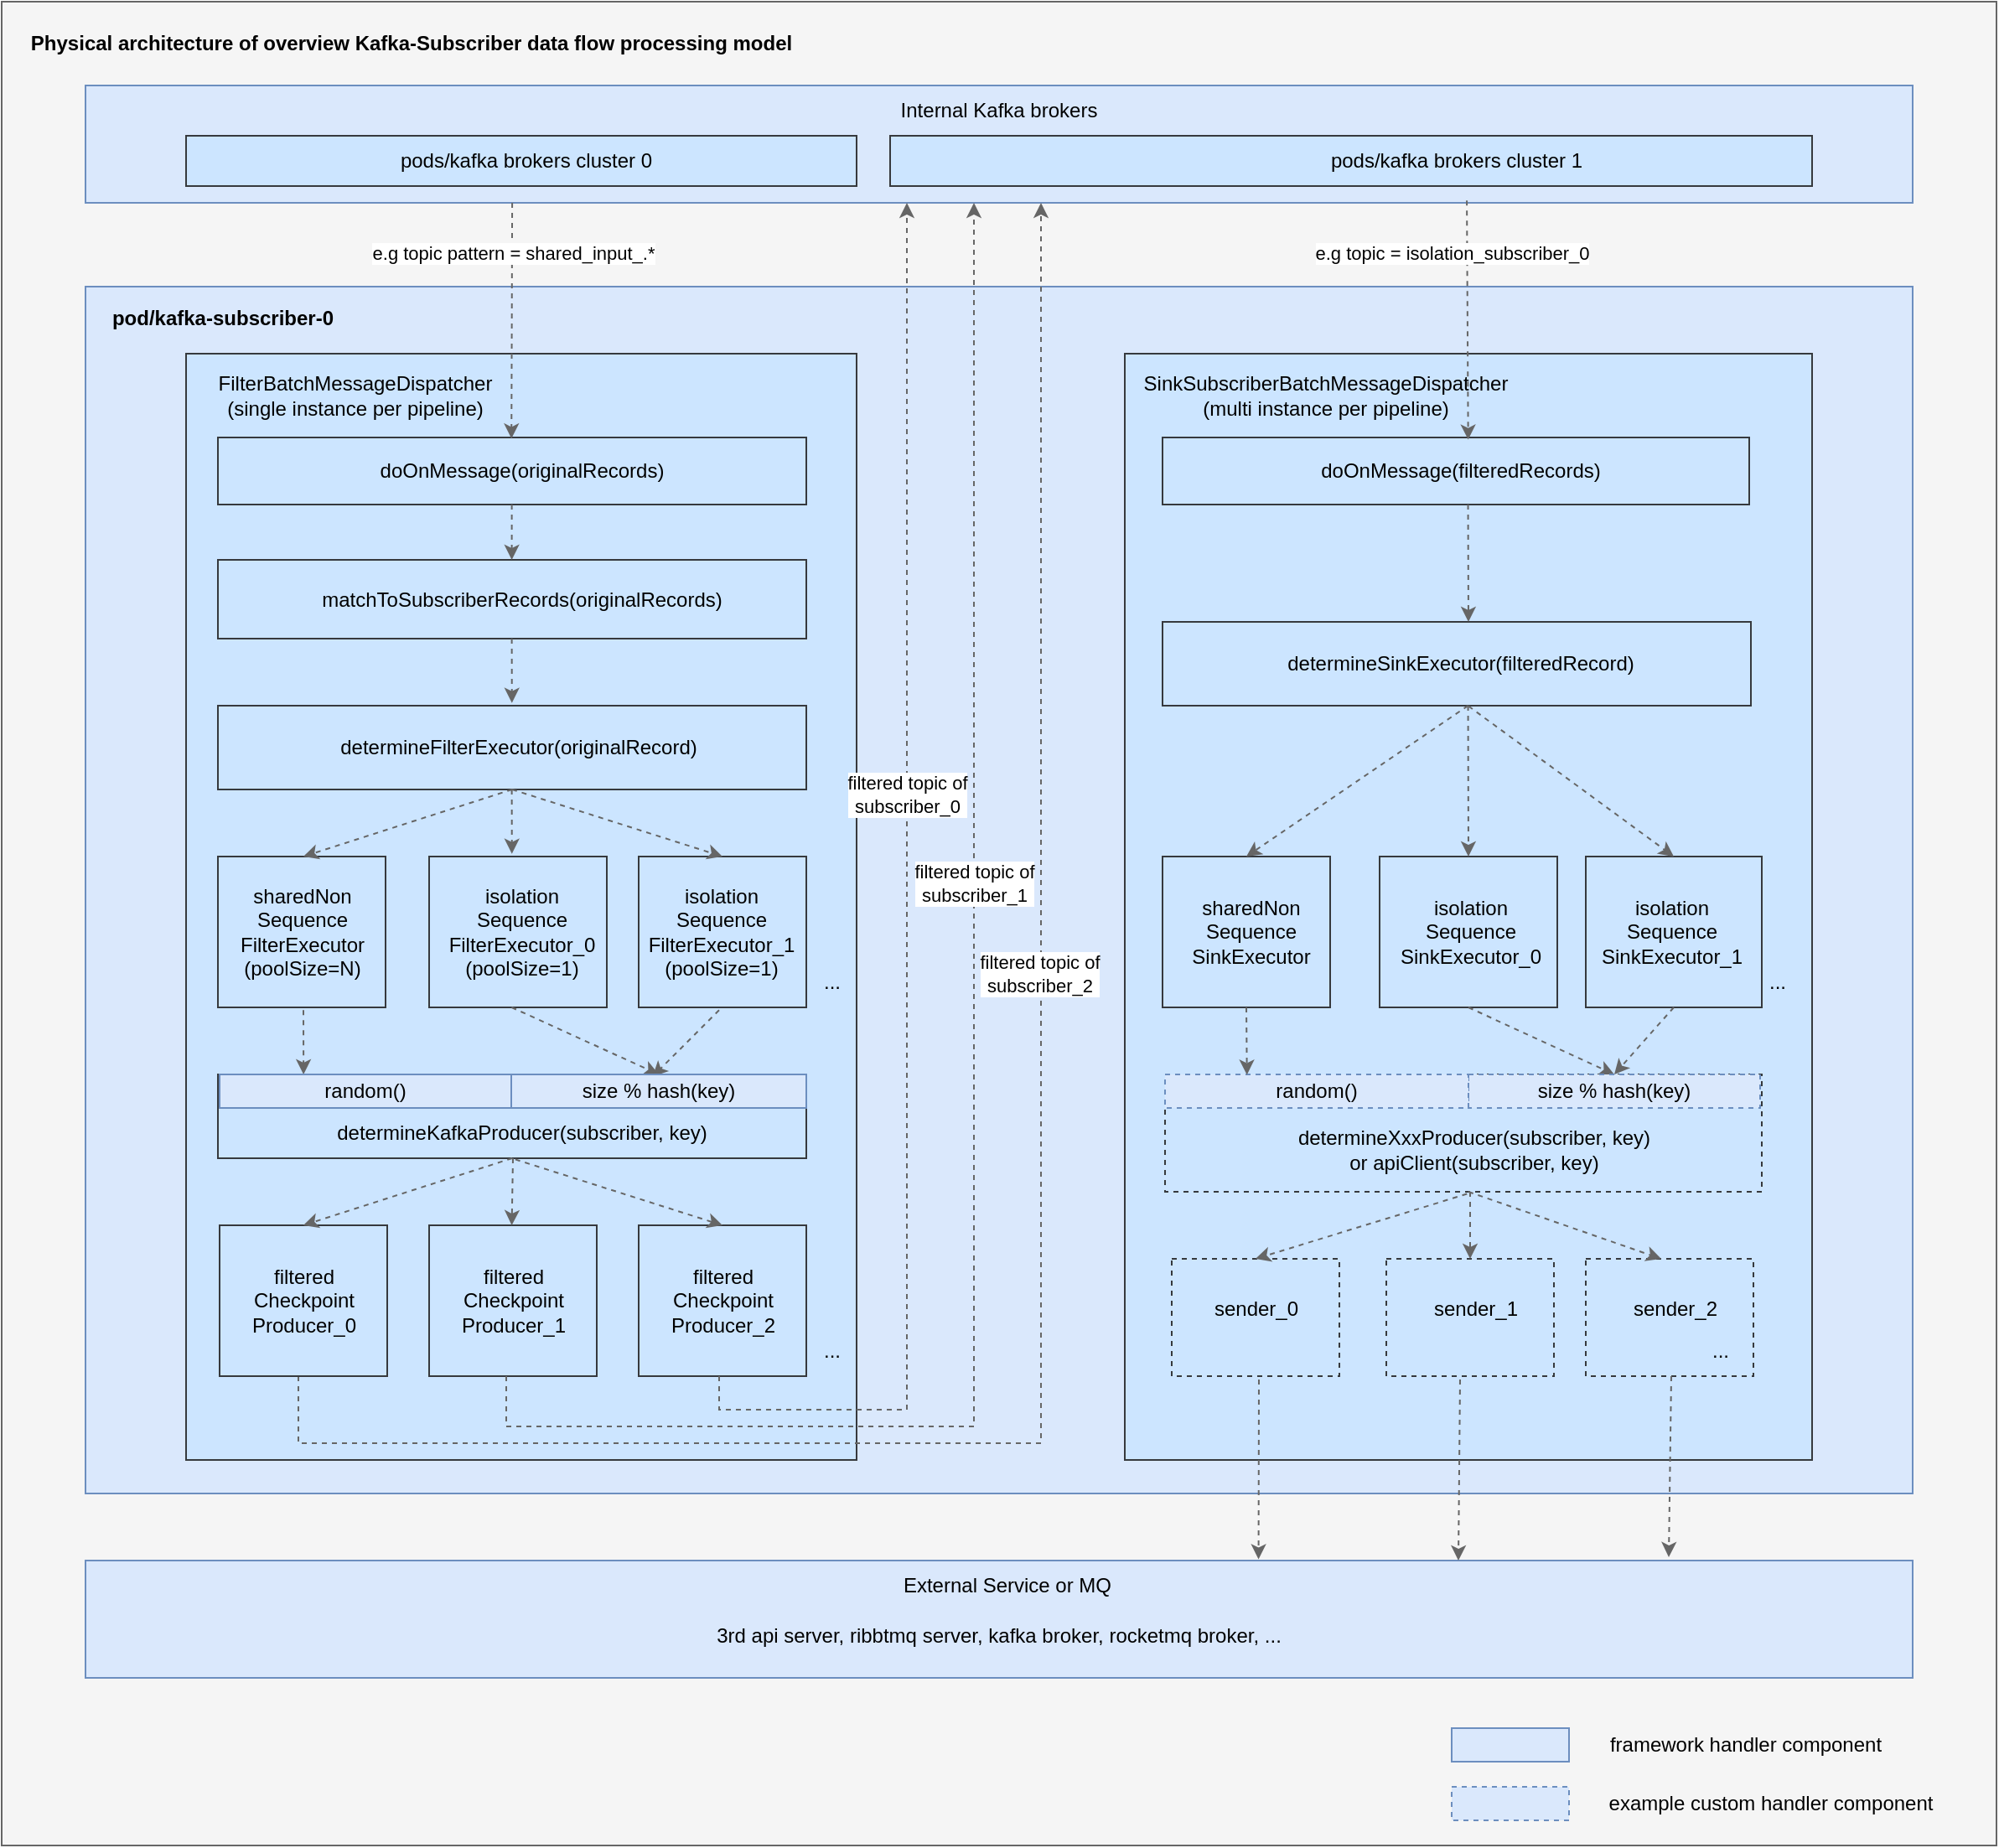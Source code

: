 <mxfile version="21.6.6" type="device">
  <diagram name="第 1 页" id="KDmnnWDfCZSjPPVvgTNR">
    <mxGraphModel dx="1259" dy="1777" grid="1" gridSize="10" guides="1" tooltips="1" connect="1" arrows="1" fold="1" page="1" pageScale="1" pageWidth="827" pageHeight="1169" math="0" shadow="0">
      <root>
        <mxCell id="0" />
        <mxCell id="1" parent="0" />
        <mxCell id="0_Hv43hvPQ8Ro73fSGsz-59" value="" style="rounded=0;whiteSpace=wrap;html=1;fillColor=#f5f5f5;strokeColor=#666666;fontColor=#333333;" parent="1" vertex="1">
          <mxGeometry x="70" y="-570" width="1190" height="1100" as="geometry" />
        </mxCell>
        <mxCell id="cZVeimrN27QPbhtuJZbX-4" value="" style="rounded=0;whiteSpace=wrap;html=1;fillColor=#dae8fc;strokeColor=#6c8ebf;" parent="1" vertex="1">
          <mxGeometry x="120" y="-400" width="1090" height="720" as="geometry" />
        </mxCell>
        <mxCell id="cZVeimrN27QPbhtuJZbX-6" value="" style="rounded=0;whiteSpace=wrap;html=1;fillColor=#dae8fc;strokeColor=#6c8ebf;" parent="1" vertex="1">
          <mxGeometry x="120" y="-520" width="1090" height="70" as="geometry" />
        </mxCell>
        <mxCell id="cZVeimrN27QPbhtuJZbX-7" value="" style="rounded=0;whiteSpace=wrap;html=1;fillColor=#dae8fc;strokeColor=#6c8ebf;" parent="1" vertex="1">
          <mxGeometry x="120" y="360" width="1090" height="70" as="geometry" />
        </mxCell>
        <mxCell id="cZVeimrN27QPbhtuJZbX-9" value="" style="rounded=0;whiteSpace=wrap;html=1;fillColor=#cce5ff;strokeColor=#36393d;" parent="1" vertex="1">
          <mxGeometry x="180" y="-360" width="400" height="660" as="geometry" />
        </mxCell>
        <mxCell id="cZVeimrN27QPbhtuJZbX-10" value="pod/kafka-subscriber-0" style="text;html=1;strokeColor=none;fillColor=none;align=center;verticalAlign=middle;whiteSpace=wrap;rounded=0;fontStyle=1" parent="1" vertex="1">
          <mxGeometry x="126" y="-396" width="152" height="30" as="geometry" />
        </mxCell>
        <mxCell id="0_Hv43hvPQ8Ro73fSGsz-1" value="FilterBatchMessageDispatcher&lt;br&gt;(single instance per pipeline)" style="text;html=1;strokeColor=none;fillColor=none;align=center;verticalAlign=middle;whiteSpace=wrap;rounded=0;" parent="1" vertex="1">
          <mxGeometry x="196" y="-350" width="170" height="30" as="geometry" />
        </mxCell>
        <mxCell id="0_Hv43hvPQ8Ro73fSGsz-2" value="" style="rounded=0;whiteSpace=wrap;html=1;fillColor=#cce5ff;strokeColor=#36393d;" parent="1" vertex="1">
          <mxGeometry x="740" y="-360" width="410" height="660" as="geometry" />
        </mxCell>
        <mxCell id="0_Hv43hvPQ8Ro73fSGsz-3" value="SinkSubscriberBatchMessageDispatcher&lt;br&gt;(multi instance per pipeline)" style="text;html=1;strokeColor=none;fillColor=none;align=center;verticalAlign=middle;whiteSpace=wrap;rounded=0;" parent="1" vertex="1">
          <mxGeometry x="750" y="-350" width="220" height="30" as="geometry" />
        </mxCell>
        <mxCell id="0_Hv43hvPQ8Ro73fSGsz-4" value="" style="rounded=0;whiteSpace=wrap;html=1;fillColor=#cce5ff;strokeColor=#36393d;" parent="1" vertex="1">
          <mxGeometry x="199" y="-60" width="100" height="90" as="geometry" />
        </mxCell>
        <mxCell id="0_Hv43hvPQ8Ro73fSGsz-5" value="" style="rounded=0;whiteSpace=wrap;html=1;fillColor=#cce5ff;strokeColor=#36393d;" parent="1" vertex="1">
          <mxGeometry x="325" y="-60" width="106" height="90" as="geometry" />
        </mxCell>
        <mxCell id="0_Hv43hvPQ8Ro73fSGsz-6" value="" style="rounded=0;whiteSpace=wrap;html=1;fillColor=#cce5ff;strokeColor=#36393d;" parent="1" vertex="1">
          <mxGeometry x="450" y="-60" width="100" height="90" as="geometry" />
        </mxCell>
        <mxCell id="0_Hv43hvPQ8Ro73fSGsz-9" value="sharedNon&lt;br&gt;Sequence&lt;br&gt;FilterExecutor&lt;br&gt;(poolSize=N)" style="text;html=1;align=center;verticalAlign=middle;resizable=0;points=[];autosize=1;strokeColor=none;fillColor=none;" parent="1" vertex="1">
          <mxGeometry x="199" y="-50" width="100" height="70" as="geometry" />
        </mxCell>
        <mxCell id="0_Hv43hvPQ8Ro73fSGsz-10" value="isolation&lt;br&gt;Sequence&lt;br&gt;FilterExecutor_0&lt;br&gt;(poolSize=1)" style="text;html=1;align=center;verticalAlign=middle;resizable=0;points=[];autosize=1;strokeColor=none;fillColor=none;" parent="1" vertex="1">
          <mxGeometry x="325" y="-50" width="110" height="70" as="geometry" />
        </mxCell>
        <mxCell id="0_Hv43hvPQ8Ro73fSGsz-11" value="isolation&lt;br&gt;Sequence&lt;br&gt;FilterExecutor_1&lt;br&gt;(poolSize=1)" style="text;html=1;align=center;verticalAlign=middle;resizable=0;points=[];autosize=1;strokeColor=none;fillColor=none;" parent="1" vertex="1">
          <mxGeometry x="444" y="-50" width="110" height="70" as="geometry" />
        </mxCell>
        <mxCell id="0_Hv43hvPQ8Ro73fSGsz-70" value="" style="edgeStyle=orthogonalEdgeStyle;rounded=0;orthogonalLoop=1;jettySize=auto;html=1;dashed=1;fillColor=#f5f5f5;strokeColor=#666666;" parent="1" edge="1">
          <mxGeometry relative="1" as="geometry">
            <mxPoint x="247" y="250" as="sourcePoint" />
            <mxPoint x="690" y="-450" as="targetPoint" />
            <Array as="points">
              <mxPoint x="247" y="290" />
              <mxPoint x="690" y="290" />
              <mxPoint x="690" y="-450" />
            </Array>
          </mxGeometry>
        </mxCell>
        <mxCell id="0_Hv43hvPQ8Ro73fSGsz-78" value="filtered topic of&lt;br style=&quot;border-color: var(--border-color);&quot;&gt;subscriber_2" style="edgeLabel;html=1;align=center;verticalAlign=middle;resizable=0;points=[];" parent="0_Hv43hvPQ8Ro73fSGsz-70" vertex="1" connectable="0">
          <mxGeometry x="0.248" y="1" relative="1" as="geometry">
            <mxPoint as="offset" />
          </mxGeometry>
        </mxCell>
        <mxCell id="0_Hv43hvPQ8Ro73fSGsz-12" value="" style="rounded=0;whiteSpace=wrap;html=1;fillColor=#cce5ff;strokeColor=#36393d;" parent="1" vertex="1">
          <mxGeometry x="200" y="160" width="100" height="90" as="geometry" />
        </mxCell>
        <mxCell id="0_Hv43hvPQ8Ro73fSGsz-13" value="" style="rounded=0;whiteSpace=wrap;html=1;fillColor=#cce5ff;strokeColor=#36393d;" parent="1" vertex="1">
          <mxGeometry x="325" y="160" width="100" height="90" as="geometry" />
        </mxCell>
        <mxCell id="0_Hv43hvPQ8Ro73fSGsz-14" value="" style="rounded=0;whiteSpace=wrap;html=1;fillColor=#cce5ff;strokeColor=#36393d;" parent="1" vertex="1">
          <mxGeometry x="450" y="160" width="100" height="90" as="geometry" />
        </mxCell>
        <mxCell id="0_Hv43hvPQ8Ro73fSGsz-15" value="filtered&lt;br&gt;Checkpoint&lt;br&gt;Producer_0" style="text;html=1;align=center;verticalAlign=middle;resizable=0;points=[];autosize=1;strokeColor=none;fillColor=none;" parent="1" vertex="1">
          <mxGeometry x="205" y="175" width="90" height="60" as="geometry" />
        </mxCell>
        <mxCell id="0_Hv43hvPQ8Ro73fSGsz-16" value="filtered&lt;br&gt;Checkpoint&lt;br&gt;Producer_1" style="text;html=1;align=center;verticalAlign=middle;resizable=0;points=[];autosize=1;strokeColor=none;fillColor=none;" parent="1" vertex="1">
          <mxGeometry x="330" y="175" width="90" height="60" as="geometry" />
        </mxCell>
        <mxCell id="0_Hv43hvPQ8Ro73fSGsz-17" value="filtered&lt;br&gt;Checkpoint&lt;br&gt;Producer_2" style="text;html=1;align=center;verticalAlign=middle;resizable=0;points=[];autosize=1;strokeColor=none;fillColor=none;" parent="1" vertex="1">
          <mxGeometry x="455" y="175" width="90" height="60" as="geometry" />
        </mxCell>
        <mxCell id="0_Hv43hvPQ8Ro73fSGsz-18" value="..." style="text;html=1;align=center;verticalAlign=middle;resizable=0;points=[];autosize=1;strokeColor=none;fillColor=none;" parent="1" vertex="1">
          <mxGeometry x="550" width="30" height="30" as="geometry" />
        </mxCell>
        <mxCell id="0_Hv43hvPQ8Ro73fSGsz-19" value="..." style="text;html=1;align=center;verticalAlign=middle;resizable=0;points=[];autosize=1;strokeColor=none;fillColor=none;" parent="1" vertex="1">
          <mxGeometry x="550" y="220" width="30" height="30" as="geometry" />
        </mxCell>
        <mxCell id="0_Hv43hvPQ8Ro73fSGsz-20" value="" style="rounded=0;whiteSpace=wrap;html=1;fillColor=#cce5ff;strokeColor=#36393d;" parent="1" vertex="1">
          <mxGeometry x="199" y="70" width="351" height="50" as="geometry" />
        </mxCell>
        <mxCell id="0_Hv43hvPQ8Ro73fSGsz-22" value="" style="rounded=0;whiteSpace=wrap;html=1;fillColor=#cce5ff;strokeColor=#36393d;" parent="1" vertex="1">
          <mxGeometry x="199" y="-237" width="351" height="47" as="geometry" />
        </mxCell>
        <mxCell id="0_Hv43hvPQ8Ro73fSGsz-23" value="matchToSubscriberRecords(originalRecords)" style="text;html=1;align=center;verticalAlign=middle;resizable=0;points=[];autosize=1;strokeColor=none;fillColor=none;" parent="1" vertex="1">
          <mxGeometry x="250" y="-228.5" width="260" height="30" as="geometry" />
        </mxCell>
        <mxCell id="0_Hv43hvPQ8Ro73fSGsz-26" value="" style="rounded=0;whiteSpace=wrap;html=1;fillColor=#cce5ff;strokeColor=#36393d;" parent="1" vertex="1">
          <mxGeometry x="199" y="-150" width="351" height="50" as="geometry" />
        </mxCell>
        <mxCell id="0_Hv43hvPQ8Ro73fSGsz-27" value="determineFilterExecutor(originalRecord&lt;span style=&quot;background-color: initial;&quot;&gt;)&lt;/span&gt;" style="text;html=1;align=center;verticalAlign=middle;resizable=0;points=[];autosize=1;strokeColor=none;fillColor=none;" parent="1" vertex="1">
          <mxGeometry x="258" y="-140" width="240" height="30" as="geometry" />
        </mxCell>
        <mxCell id="0_Hv43hvPQ8Ro73fSGsz-30" value="" style="rounded=0;whiteSpace=wrap;html=1;fillColor=#cce5ff;strokeColor=#36393d;" parent="1" vertex="1">
          <mxGeometry x="199" y="-310" width="351" height="40" as="geometry" />
        </mxCell>
        <mxCell id="0_Hv43hvPQ8Ro73fSGsz-31" value="" style="rounded=0;whiteSpace=wrap;html=1;fillColor=#cce5ff;strokeColor=#36393d;" parent="1" vertex="1">
          <mxGeometry x="762.5" y="-310" width="350" height="40" as="geometry" />
        </mxCell>
        <mxCell id="0_Hv43hvPQ8Ro73fSGsz-32" value="doOnMessage(originalRecords)" style="text;html=1;align=center;verticalAlign=middle;resizable=0;points=[];autosize=1;strokeColor=none;fillColor=none;" parent="1" vertex="1">
          <mxGeometry x="285" y="-305" width="190" height="30" as="geometry" />
        </mxCell>
        <mxCell id="0_Hv43hvPQ8Ro73fSGsz-33" value="doOnMessage(filteredRecords)" style="text;html=1;align=center;verticalAlign=middle;resizable=0;points=[];autosize=1;strokeColor=none;fillColor=none;" parent="1" vertex="1">
          <mxGeometry x="845" y="-305" width="190" height="30" as="geometry" />
        </mxCell>
        <mxCell id="0_Hv43hvPQ8Ro73fSGsz-38" value="" style="rounded=0;whiteSpace=wrap;html=1;fillColor=#cce5ff;strokeColor=#36393d;" parent="1" vertex="1">
          <mxGeometry x="762.5" y="-200" width="351" height="50" as="geometry" />
        </mxCell>
        <mxCell id="0_Hv43hvPQ8Ro73fSGsz-39" value="determineSinkExecutor(filteredRecord&lt;span style=&quot;background-color: initial;&quot;&gt;)&lt;/span&gt;" style="text;html=1;align=center;verticalAlign=middle;resizable=0;points=[];autosize=1;strokeColor=none;fillColor=none;rounded=0;" parent="1" vertex="1">
          <mxGeometry x="825" y="-190" width="230" height="30" as="geometry" />
        </mxCell>
        <mxCell id="0_Hv43hvPQ8Ro73fSGsz-40" value="" style="rounded=0;whiteSpace=wrap;html=1;fillColor=#cce5ff;strokeColor=#36393d;" parent="1" vertex="1">
          <mxGeometry x="762.5" y="-60" width="100" height="90" as="geometry" />
        </mxCell>
        <mxCell id="0_Hv43hvPQ8Ro73fSGsz-41" value="" style="rounded=0;whiteSpace=wrap;html=1;fillColor=#cce5ff;strokeColor=#36393d;" parent="1" vertex="1">
          <mxGeometry x="892" y="-60" width="106" height="90" as="geometry" />
        </mxCell>
        <mxCell id="0_Hv43hvPQ8Ro73fSGsz-42" value="" style="rounded=0;whiteSpace=wrap;html=1;fillColor=#cce5ff;strokeColor=#36393d;" parent="1" vertex="1">
          <mxGeometry x="1015" y="-60" width="105" height="90" as="geometry" />
        </mxCell>
        <mxCell id="0_Hv43hvPQ8Ro73fSGsz-43" value="sharedNon&lt;br style=&quot;border-color: var(--border-color);&quot;&gt;Sequence&lt;br style=&quot;border-color: var(--border-color);&quot;&gt;SinkExecutor" style="text;html=1;align=center;verticalAlign=middle;resizable=0;points=[];autosize=1;strokeColor=none;fillColor=none;" parent="1" vertex="1">
          <mxGeometry x="770" y="-45" width="90" height="60" as="geometry" />
        </mxCell>
        <mxCell id="0_Hv43hvPQ8Ro73fSGsz-44" value="isolation&lt;br&gt;Sequence&lt;br&gt;SinkExecutor_0" style="text;html=1;align=center;verticalAlign=middle;resizable=0;points=[];autosize=1;strokeColor=none;fillColor=none;" parent="1" vertex="1">
          <mxGeometry x="891" y="-45" width="110" height="60" as="geometry" />
        </mxCell>
        <mxCell id="0_Hv43hvPQ8Ro73fSGsz-45" value="isolation&lt;br&gt;Sequence&lt;br&gt;SinkExecutor_1" style="text;html=1;align=center;verticalAlign=middle;resizable=0;points=[];autosize=1;strokeColor=none;fillColor=none;" parent="1" vertex="1">
          <mxGeometry x="1011" y="-45" width="110" height="60" as="geometry" />
        </mxCell>
        <mxCell id="0_Hv43hvPQ8Ro73fSGsz-46" value="..." style="text;html=1;align=center;verticalAlign=middle;resizable=0;points=[];autosize=1;strokeColor=none;fillColor=none;" parent="1" vertex="1">
          <mxGeometry x="1113.5" width="30" height="30" as="geometry" />
        </mxCell>
        <mxCell id="0_Hv43hvPQ8Ro73fSGsz-47" value="" style="rounded=0;whiteSpace=wrap;html=1;fillColor=#cce5ff;strokeColor=#36393d;dashed=1;" parent="1" vertex="1">
          <mxGeometry x="764" y="70" width="356" height="70" as="geometry" />
        </mxCell>
        <mxCell id="0_Hv43hvPQ8Ro73fSGsz-48" value="determineXxxProducer(subscriber, key)&lt;br&gt;or apiClient(subscriber, key)&lt;span style=&quot;background-color: initial;&quot;&gt;&lt;br&gt;&lt;/span&gt;" style="text;html=1;align=center;verticalAlign=middle;resizable=0;points=[];autosize=1;strokeColor=none;fillColor=none;" parent="1" vertex="1">
          <mxGeometry x="833" y="95" width="230" height="40" as="geometry" />
        </mxCell>
        <mxCell id="0_Hv43hvPQ8Ro73fSGsz-50" value="" style="rounded=0;whiteSpace=wrap;html=1;fillColor=#cce5ff;strokeColor=#36393d;dashed=1;" parent="1" vertex="1">
          <mxGeometry x="768" y="180" width="100" height="70" as="geometry" />
        </mxCell>
        <mxCell id="0_Hv43hvPQ8Ro73fSGsz-51" value="" style="rounded=0;whiteSpace=wrap;html=1;fillColor=#cce5ff;strokeColor=#36393d;dashed=1;" parent="1" vertex="1">
          <mxGeometry x="896" y="180" width="100" height="70" as="geometry" />
        </mxCell>
        <mxCell id="0_Hv43hvPQ8Ro73fSGsz-52" value="" style="rounded=0;whiteSpace=wrap;html=1;fillColor=#cce5ff;strokeColor=#36393d;dashed=1;" parent="1" vertex="1">
          <mxGeometry x="1015" y="180" width="100" height="70" as="geometry" />
        </mxCell>
        <mxCell id="0_Hv43hvPQ8Ro73fSGsz-53" value="sender_0" style="text;html=1;align=center;verticalAlign=middle;resizable=0;points=[];autosize=1;strokeColor=none;fillColor=none;" parent="1" vertex="1">
          <mxGeometry x="783" y="195" width="70" height="30" as="geometry" />
        </mxCell>
        <mxCell id="0_Hv43hvPQ8Ro73fSGsz-54" value="sender_1" style="text;html=1;align=center;verticalAlign=middle;resizable=0;points=[];autosize=1;strokeColor=none;fillColor=none;" parent="1" vertex="1">
          <mxGeometry x="913.5" y="195" width="70" height="30" as="geometry" />
        </mxCell>
        <mxCell id="0_Hv43hvPQ8Ro73fSGsz-55" value="sender_2" style="text;html=1;align=center;verticalAlign=middle;resizable=0;points=[];autosize=1;strokeColor=none;fillColor=none;" parent="1" vertex="1">
          <mxGeometry x="1032.5" y="195" width="70" height="30" as="geometry" />
        </mxCell>
        <mxCell id="0_Hv43hvPQ8Ro73fSGsz-56" value="..." style="text;html=1;align=center;verticalAlign=middle;resizable=0;points=[];autosize=1;strokeColor=none;fillColor=none;" parent="1" vertex="1">
          <mxGeometry x="1080" y="220" width="30" height="30" as="geometry" />
        </mxCell>
        <mxCell id="0_Hv43hvPQ8Ro73fSGsz-60" value="" style="rounded=0;whiteSpace=wrap;html=1;dashed=1;fillColor=#dae8fc;strokeColor=#6c8ebf;" parent="1" vertex="1">
          <mxGeometry x="935" y="495" width="70" height="20" as="geometry" />
        </mxCell>
        <mxCell id="0_Hv43hvPQ8Ro73fSGsz-61" value="" style="rounded=0;whiteSpace=wrap;html=1;fillColor=#dae8fc;strokeColor=#6c8ebf;" parent="1" vertex="1">
          <mxGeometry x="935" y="460" width="70" height="20" as="geometry" />
        </mxCell>
        <mxCell id="0_Hv43hvPQ8Ro73fSGsz-62" value="framework handler component" style="text;html=1;align=center;verticalAlign=middle;resizable=0;points=[];autosize=1;strokeColor=none;fillColor=none;" parent="1" vertex="1">
          <mxGeometry x="1015" y="455" width="190" height="30" as="geometry" />
        </mxCell>
        <mxCell id="0_Hv43hvPQ8Ro73fSGsz-63" value="example custom handler component" style="text;html=1;align=center;verticalAlign=middle;resizable=0;points=[];autosize=1;strokeColor=none;fillColor=none;" parent="1" vertex="1">
          <mxGeometry x="1015" y="490" width="220" height="30" as="geometry" />
        </mxCell>
        <mxCell id="0_Hv43hvPQ8Ro73fSGsz-66" value="" style="endArrow=classic;html=1;rounded=0;entryX=0.839;entryY=-0.029;entryDx=0;entryDy=0;entryPerimeter=0;dashed=1;fillColor=#f5f5f5;strokeColor=#666666;" parent="1" edge="1">
          <mxGeometry width="50" height="50" relative="1" as="geometry">
            <mxPoint x="1066" y="250" as="sourcePoint" />
            <mxPoint x="1064.51" y="357.97" as="targetPoint" />
            <Array as="points" />
          </mxGeometry>
        </mxCell>
        <mxCell id="0_Hv43hvPQ8Ro73fSGsz-67" value="" style="endArrow=classic;html=1;rounded=0;dashed=1;fillColor=#f5f5f5;strokeColor=#666666;" parent="1" edge="1">
          <mxGeometry width="50" height="50" relative="1" as="geometry">
            <mxPoint x="940" y="252" as="sourcePoint" />
            <mxPoint x="939" y="360" as="targetPoint" />
            <Array as="points" />
          </mxGeometry>
        </mxCell>
        <mxCell id="0_Hv43hvPQ8Ro73fSGsz-68" value="" style="endArrow=classic;html=1;rounded=0;dashed=1;fillColor=#f5f5f5;strokeColor=#666666;entryX=0.642;entryY=-0.011;entryDx=0;entryDy=0;entryPerimeter=0;" parent="1" target="cZVeimrN27QPbhtuJZbX-7" edge="1">
          <mxGeometry width="50" height="50" relative="1" as="geometry">
            <mxPoint x="820" y="252" as="sourcePoint" />
            <mxPoint x="810" y="360" as="targetPoint" />
            <Array as="points" />
          </mxGeometry>
        </mxCell>
        <mxCell id="0_Hv43hvPQ8Ro73fSGsz-71" value="" style="edgeStyle=orthogonalEdgeStyle;rounded=0;orthogonalLoop=1;jettySize=auto;html=1;dashed=1;fillColor=#f5f5f5;strokeColor=#666666;" parent="1" edge="1">
          <mxGeometry relative="1" as="geometry">
            <mxPoint x="371" y="250" as="sourcePoint" />
            <mxPoint x="650" y="-450" as="targetPoint" />
            <Array as="points">
              <mxPoint x="371" y="280" />
              <mxPoint x="650" y="280" />
              <mxPoint x="650" y="-450" />
            </Array>
          </mxGeometry>
        </mxCell>
        <mxCell id="0_Hv43hvPQ8Ro73fSGsz-77" value="filtered topic of&lt;br style=&quot;border-color: var(--border-color);&quot;&gt;subscriber_1" style="edgeLabel;html=1;align=center;verticalAlign=middle;resizable=0;points=[];" parent="0_Hv43hvPQ8Ro73fSGsz-71" vertex="1" connectable="0">
          <mxGeometry x="0.255" relative="1" as="geometry">
            <mxPoint y="19" as="offset" />
          </mxGeometry>
        </mxCell>
        <mxCell id="0_Hv43hvPQ8Ro73fSGsz-73" value="" style="edgeStyle=orthogonalEdgeStyle;rounded=0;orthogonalLoop=1;jettySize=auto;html=1;dashed=1;fillColor=#f5f5f5;strokeColor=#666666;" parent="1" edge="1">
          <mxGeometry relative="1" as="geometry">
            <mxPoint x="498" y="250" as="sourcePoint" />
            <mxPoint x="610" y="-450" as="targetPoint" />
            <Array as="points">
              <mxPoint x="498" y="270" />
              <mxPoint x="610" y="270" />
              <mxPoint x="610" y="-450" />
            </Array>
          </mxGeometry>
        </mxCell>
        <mxCell id="0_Hv43hvPQ8Ro73fSGsz-76" value="filtered topic of&lt;br&gt;subscriber_0" style="edgeLabel;html=1;align=center;verticalAlign=middle;resizable=0;points=[];" parent="0_Hv43hvPQ8Ro73fSGsz-73" vertex="1" connectable="0">
          <mxGeometry x="0.171" relative="1" as="geometry">
            <mxPoint as="offset" />
          </mxGeometry>
        </mxCell>
        <mxCell id="0_Hv43hvPQ8Ro73fSGsz-79" value="" style="endArrow=classic;html=1;rounded=0;dashed=1;fillColor=#f5f5f5;strokeColor=#666666;" parent="1" edge="1">
          <mxGeometry width="50" height="50" relative="1" as="geometry">
            <mxPoint x="374.31" y="-270" as="sourcePoint" />
            <mxPoint x="374.31" y="-237" as="targetPoint" />
            <Array as="points" />
          </mxGeometry>
        </mxCell>
        <mxCell id="0_Hv43hvPQ8Ro73fSGsz-80" value="" style="endArrow=classic;html=1;rounded=0;dashed=1;fillColor=#f5f5f5;strokeColor=#666666;entryX=0.476;entryY=-0.033;entryDx=0;entryDy=0;entryPerimeter=0;" parent="1" edge="1">
          <mxGeometry width="50" height="50" relative="1" as="geometry">
            <mxPoint x="374.31" y="-190" as="sourcePoint" />
            <mxPoint x="374.386" y="-151.65" as="targetPoint" />
            <Array as="points" />
          </mxGeometry>
        </mxCell>
        <mxCell id="0_Hv43hvPQ8Ro73fSGsz-81" value="" style="endArrow=classic;html=1;rounded=1;dashed=1;fillColor=#f5f5f5;strokeColor=#666666;entryX=0.476;entryY=-0.033;entryDx=0;entryDy=0;entryPerimeter=0;exitX=0.5;exitY=1;exitDx=0;exitDy=0;" parent="1" source="0_Hv43hvPQ8Ro73fSGsz-26" edge="1">
          <mxGeometry width="50" height="50" relative="1" as="geometry">
            <mxPoint x="250" y="-98" as="sourcePoint" />
            <mxPoint x="250" y="-60" as="targetPoint" />
            <Array as="points" />
          </mxGeometry>
        </mxCell>
        <mxCell id="0_Hv43hvPQ8Ro73fSGsz-82" value="" style="endArrow=classic;html=1;rounded=1;dashed=1;fillColor=#f5f5f5;strokeColor=#666666;entryX=0.5;entryY=0;entryDx=0;entryDy=0;exitX=0.5;exitY=1;exitDx=0;exitDy=0;" parent="1" source="0_Hv43hvPQ8Ro73fSGsz-26" target="0_Hv43hvPQ8Ro73fSGsz-6" edge="1">
          <mxGeometry width="50" height="50" relative="1" as="geometry">
            <mxPoint x="612" y="-100" as="sourcePoint" />
            <mxPoint x="500" y="-62" as="targetPoint" />
            <Array as="points" />
          </mxGeometry>
        </mxCell>
        <mxCell id="0_Hv43hvPQ8Ro73fSGsz-83" value="" style="endArrow=classic;html=1;rounded=0;dashed=1;fillColor=#f5f5f5;strokeColor=#666666;entryX=0.476;entryY=-0.033;entryDx=0;entryDy=0;entryPerimeter=0;" parent="1" edge="1">
          <mxGeometry width="50" height="50" relative="1" as="geometry">
            <mxPoint x="374.31" y="-100" as="sourcePoint" />
            <mxPoint x="374.386" y="-61.65" as="targetPoint" />
            <Array as="points" />
          </mxGeometry>
        </mxCell>
        <mxCell id="0_Hv43hvPQ8Ro73fSGsz-84" value="" style="endArrow=classic;html=1;rounded=0;dashed=1;fillColor=#f5f5f5;strokeColor=#666666;entryX=0.5;entryY=0;entryDx=0;entryDy=0;" parent="1" target="T0fwYKVUz0fpA-iBK2D4-7" edge="1">
          <mxGeometry width="50" height="50" relative="1" as="geometry">
            <mxPoint x="374.22" y="30" as="sourcePoint" />
            <mxPoint x="374.296" y="68.35" as="targetPoint" />
            <Array as="points" />
          </mxGeometry>
        </mxCell>
        <mxCell id="0_Hv43hvPQ8Ro73fSGsz-85" value="" style="endArrow=classic;html=1;rounded=0;dashed=1;fillColor=#f5f5f5;strokeColor=#666666;entryX=0.476;entryY=-0.033;entryDx=0;entryDy=0;entryPerimeter=0;" parent="1" edge="1">
          <mxGeometry width="50" height="50" relative="1" as="geometry">
            <mxPoint x="250.0" y="31.65" as="sourcePoint" />
            <mxPoint x="250.076" y="70.0" as="targetPoint" />
            <Array as="points" />
          </mxGeometry>
        </mxCell>
        <mxCell id="0_Hv43hvPQ8Ro73fSGsz-86" value="" style="endArrow=classic;html=1;rounded=0;dashed=1;fillColor=#f5f5f5;strokeColor=#666666;entryX=0.479;entryY=0.064;entryDx=0;entryDy=0;entryPerimeter=0;" parent="1" target="T0fwYKVUz0fpA-iBK2D4-7" edge="1">
          <mxGeometry width="50" height="50" relative="1" as="geometry">
            <mxPoint x="498" y="31.65" as="sourcePoint" />
            <mxPoint x="498.076" y="70.0" as="targetPoint" />
            <Array as="points" />
          </mxGeometry>
        </mxCell>
        <mxCell id="0_Hv43hvPQ8Ro73fSGsz-87" value="" style="endArrow=classic;html=1;rounded=0;dashed=1;fillColor=#f5f5f5;strokeColor=#666666;entryX=0.476;entryY=-0.033;entryDx=0;entryDy=0;entryPerimeter=0;" parent="1" edge="1">
          <mxGeometry width="50" height="50" relative="1" as="geometry">
            <mxPoint x="375" y="120" as="sourcePoint" />
            <mxPoint x="374.296" y="160.0" as="targetPoint" />
            <Array as="points" />
          </mxGeometry>
        </mxCell>
        <mxCell id="0_Hv43hvPQ8Ro73fSGsz-88" value="" style="endArrow=classic;html=1;rounded=0;dashed=1;fillColor=#f5f5f5;strokeColor=#666666;entryX=0.5;entryY=0;entryDx=0;entryDy=0;exitX=0.485;exitY=1.023;exitDx=0;exitDy=0;exitPerimeter=0;" parent="1" source="T0fwYKVUz0fpA-iBK2D4-10" target="0_Hv43hvPQ8Ro73fSGsz-14" edge="1">
          <mxGeometry width="50" height="50" relative="1" as="geometry">
            <mxPoint x="390" y="120" as="sourcePoint" />
            <mxPoint x="498.076" y="160.0" as="targetPoint" />
            <Array as="points" />
          </mxGeometry>
        </mxCell>
        <mxCell id="0_Hv43hvPQ8Ro73fSGsz-89" value="" style="endArrow=classic;html=1;rounded=0;dashed=1;fillColor=#f5f5f5;strokeColor=#666666;entryX=0.5;entryY=0;entryDx=0;entryDy=0;exitX=0.5;exitY=1;exitDx=0;exitDy=0;" parent="1" source="0_Hv43hvPQ8Ro73fSGsz-20" target="0_Hv43hvPQ8Ro73fSGsz-12" edge="1">
          <mxGeometry width="50" height="50" relative="1" as="geometry">
            <mxPoint x="380" y="120" as="sourcePoint" />
            <mxPoint x="510" y="170" as="targetPoint" />
            <Array as="points" />
          </mxGeometry>
        </mxCell>
        <mxCell id="0_Hv43hvPQ8Ro73fSGsz-90" value="Physical architecture of overview Kafka-Subscriber data flow processing model" style="text;html=1;align=center;verticalAlign=middle;resizable=0;points=[];autosize=1;strokeColor=none;fillColor=none;fontStyle=1" parent="1" vertex="1">
          <mxGeometry x="74" y="-560" width="480" height="30" as="geometry" />
        </mxCell>
        <mxCell id="0_Hv43hvPQ8Ro73fSGsz-91" value="" style="endArrow=classic;html=1;rounded=0;dashed=1;fillColor=#f5f5f5;strokeColor=#666666;entryX=0.521;entryY=0.032;entryDx=0;entryDy=0;entryPerimeter=0;exitX=0.756;exitY=0.981;exitDx=0;exitDy=0;exitPerimeter=0;" parent="1" source="cZVeimrN27QPbhtuJZbX-6" target="0_Hv43hvPQ8Ro73fSGsz-31" edge="1">
          <mxGeometry width="50" height="50" relative="1" as="geometry">
            <mxPoint x="945.55" y="-440" as="sourcePoint" />
            <mxPoint x="945.63" y="-340" as="targetPoint" />
            <Array as="points" />
          </mxGeometry>
        </mxCell>
        <mxCell id="0_Hv43hvPQ8Ro73fSGsz-92" value="" style="endArrow=classic;html=1;rounded=0;dashed=1;fillColor=#f5f5f5;strokeColor=#666666;entryX=0.469;entryY=-0.145;entryDx=0;entryDy=0;entryPerimeter=0;" parent="1" target="0_Hv43hvPQ8Ro73fSGsz-32" edge="1">
          <mxGeometry width="50" height="50" relative="1" as="geometry">
            <mxPoint x="374.55" y="-450" as="sourcePoint" />
            <mxPoint x="374.63" y="-350" as="targetPoint" />
            <Array as="points" />
          </mxGeometry>
        </mxCell>
        <mxCell id="0_Hv43hvPQ8Ro73fSGsz-93" value="e.g topic pattern = shared_input_.*" style="edgeLabel;html=1;align=center;verticalAlign=middle;resizable=0;points=[];" parent="0_Hv43hvPQ8Ro73fSGsz-92" vertex="1" connectable="0">
          <mxGeometry x="-0.603" y="-2" relative="1" as="geometry">
            <mxPoint x="2" y="2" as="offset" />
          </mxGeometry>
        </mxCell>
        <mxCell id="0_Hv43hvPQ8Ro73fSGsz-97" value="e.g topic = isolation_subscriber_0" style="edgeLabel;html=1;align=center;verticalAlign=middle;resizable=0;points=[];" parent="1" vertex="1" connectable="0">
          <mxGeometry x="939.502" y="-420.005" as="geometry">
            <mxPoint x="-5" as="offset" />
          </mxGeometry>
        </mxCell>
        <mxCell id="0_Hv43hvPQ8Ro73fSGsz-99" value="" style="endArrow=classic;html=1;rounded=0;dashed=1;fillColor=#f5f5f5;strokeColor=#666666;" parent="1" edge="1">
          <mxGeometry width="50" height="50" relative="1" as="geometry">
            <mxPoint x="944.77" y="-270" as="sourcePoint" />
            <mxPoint x="945" y="-200" as="targetPoint" />
            <Array as="points" />
          </mxGeometry>
        </mxCell>
        <mxCell id="0_Hv43hvPQ8Ro73fSGsz-100" value="" style="endArrow=classic;html=1;rounded=0;dashed=1;fillColor=#f5f5f5;strokeColor=#666666;entryX=0.5;entryY=0;entryDx=0;entryDy=0;" parent="1" target="0_Hv43hvPQ8Ro73fSGsz-40" edge="1">
          <mxGeometry width="50" height="50" relative="1" as="geometry">
            <mxPoint x="944.78" y="-150" as="sourcePoint" />
            <mxPoint x="945.01" y="-80" as="targetPoint" />
            <Array as="points" />
          </mxGeometry>
        </mxCell>
        <mxCell id="0_Hv43hvPQ8Ro73fSGsz-101" value="" style="endArrow=classic;html=1;rounded=0;dashed=1;fillColor=#f5f5f5;strokeColor=#666666;entryX=0.5;entryY=0;entryDx=0;entryDy=0;exitX=0.52;exitY=1.005;exitDx=0;exitDy=0;exitPerimeter=0;" parent="1" source="0_Hv43hvPQ8Ro73fSGsz-38" target="0_Hv43hvPQ8Ro73fSGsz-42" edge="1">
          <mxGeometry width="50" height="50" relative="1" as="geometry">
            <mxPoint x="940" y="-150" as="sourcePoint" />
            <mxPoint x="823" y="-50" as="targetPoint" />
            <Array as="points" />
          </mxGeometry>
        </mxCell>
        <mxCell id="0_Hv43hvPQ8Ro73fSGsz-102" value="" style="endArrow=classic;html=1;rounded=0;dashed=1;fillColor=#f5f5f5;strokeColor=#666666;entryX=0.5;entryY=0;entryDx=0;entryDy=0;" parent="1" target="0_Hv43hvPQ8Ro73fSGsz-41" edge="1">
          <mxGeometry width="50" height="50" relative="1" as="geometry">
            <mxPoint x="944.78" y="-150" as="sourcePoint" />
            <mxPoint x="945.01" y="-80" as="targetPoint" />
            <Array as="points" />
          </mxGeometry>
        </mxCell>
        <mxCell id="0_Hv43hvPQ8Ro73fSGsz-103" value="" style="endArrow=classic;html=1;rounded=0;dashed=1;fillColor=#f5f5f5;strokeColor=#666666;entryX=0.5;entryY=0;entryDx=0;entryDy=0;" parent="1" target="T0fwYKVUz0fpA-iBK2D4-11" edge="1">
          <mxGeometry width="50" height="50" relative="1" as="geometry">
            <mxPoint x="945" y="30" as="sourcePoint" />
            <mxPoint x="945" y="70" as="targetPoint" />
            <Array as="points" />
          </mxGeometry>
        </mxCell>
        <mxCell id="0_Hv43hvPQ8Ro73fSGsz-104" value="" style="endArrow=classic;html=1;rounded=0;dashed=1;fillColor=#f5f5f5;strokeColor=#666666;entryX=0.5;entryY=0;entryDx=0;entryDy=0;exitX=0.506;exitY=1.018;exitDx=0;exitDy=0;exitPerimeter=0;" parent="1" source="0_Hv43hvPQ8Ro73fSGsz-47" target="0_Hv43hvPQ8Ro73fSGsz-50" edge="1">
          <mxGeometry width="50" height="50" relative="1" as="geometry">
            <mxPoint x="950" y="140" as="sourcePoint" />
            <mxPoint x="944.71" y="160" as="targetPoint" />
            <Array as="points" />
          </mxGeometry>
        </mxCell>
        <mxCell id="0_Hv43hvPQ8Ro73fSGsz-105" value="" style="endArrow=classic;html=1;rounded=0;dashed=1;fillColor=#f5f5f5;strokeColor=#666666;entryX=0.5;entryY=0;entryDx=0;entryDy=0;" parent="1" edge="1">
          <mxGeometry width="50" height="50" relative="1" as="geometry">
            <mxPoint x="945" y="140" as="sourcePoint" />
            <mxPoint x="1060" y="180" as="targetPoint" />
            <Array as="points" />
          </mxGeometry>
        </mxCell>
        <mxCell id="0_Hv43hvPQ8Ro73fSGsz-106" value="" style="endArrow=classic;html=1;rounded=0;dashed=1;fillColor=#f5f5f5;strokeColor=#666666;entryX=0.5;entryY=0;entryDx=0;entryDy=0;" parent="1" target="0_Hv43hvPQ8Ro73fSGsz-51" edge="1">
          <mxGeometry width="50" height="50" relative="1" as="geometry">
            <mxPoint x="946" y="140" as="sourcePoint" />
            <mxPoint x="944.71" y="160" as="targetPoint" />
            <Array as="points" />
          </mxGeometry>
        </mxCell>
        <mxCell id="T0fwYKVUz0fpA-iBK2D4-3" value="random()" style="text;html=1;strokeColor=#6c8ebf;fillColor=#dae8fc;align=center;verticalAlign=middle;whiteSpace=wrap;rounded=0;" parent="1" vertex="1">
          <mxGeometry x="200" y="70" width="174" height="20" as="geometry" />
        </mxCell>
        <mxCell id="T0fwYKVUz0fpA-iBK2D4-7" value="size % hash(key)" style="text;html=1;strokeColor=#6c8ebf;fillColor=#dae8fc;align=center;verticalAlign=middle;whiteSpace=wrap;rounded=0;" parent="1" vertex="1">
          <mxGeometry x="374" y="70" width="176" height="20" as="geometry" />
        </mxCell>
        <mxCell id="T0fwYKVUz0fpA-iBK2D4-10" value="determineKafkaProducer(subscriber, key&lt;span style=&quot;background-color: initial;&quot;&gt;)&lt;br&gt;&lt;/span&gt;" style="text;html=1;align=center;verticalAlign=middle;resizable=0;points=[];autosize=1;strokeColor=none;fillColor=none;" parent="1" vertex="1">
          <mxGeometry x="260" y="90" width="240" height="30" as="geometry" />
        </mxCell>
        <mxCell id="T0fwYKVUz0fpA-iBK2D4-11" value="size % hash(key)" style="text;html=1;strokeColor=#6c8ebf;fillColor=#dae8fc;align=center;verticalAlign=middle;whiteSpace=wrap;rounded=0;dashed=1;" parent="1" vertex="1">
          <mxGeometry x="945" y="70" width="174" height="20" as="geometry" />
        </mxCell>
        <mxCell id="T0fwYKVUz0fpA-iBK2D4-12" value="random()" style="text;html=1;strokeColor=#6c8ebf;fillColor=#dae8fc;align=center;verticalAlign=middle;whiteSpace=wrap;rounded=0;dashed=1;" parent="1" vertex="1">
          <mxGeometry x="764" y="70" width="181" height="20" as="geometry" />
        </mxCell>
        <mxCell id="T0fwYKVUz0fpA-iBK2D4-14" value="" style="endArrow=classic;html=1;rounded=0;dashed=1;fillColor=#f5f5f5;strokeColor=#666666;exitX=0.5;exitY=1;exitDx=0;exitDy=0;entryX=0.5;entryY=0;entryDx=0;entryDy=0;" parent="1" source="0_Hv43hvPQ8Ro73fSGsz-42" target="T0fwYKVUz0fpA-iBK2D4-11" edge="1">
          <mxGeometry width="50" height="50" relative="1" as="geometry">
            <mxPoint x="955" y="40" as="sourcePoint" />
            <mxPoint x="1042" y="80" as="targetPoint" />
            <Array as="points" />
          </mxGeometry>
        </mxCell>
        <mxCell id="T0fwYKVUz0fpA-iBK2D4-15" value="" style="endArrow=classic;html=1;rounded=0;dashed=1;fillColor=#f5f5f5;strokeColor=#666666;exitX=0.5;exitY=1;exitDx=0;exitDy=0;entryX=0.27;entryY=0.011;entryDx=0;entryDy=0;entryPerimeter=0;" parent="1" source="0_Hv43hvPQ8Ro73fSGsz-40" target="T0fwYKVUz0fpA-iBK2D4-12" edge="1">
          <mxGeometry width="50" height="50" relative="1" as="geometry">
            <mxPoint x="965" y="50" as="sourcePoint" />
            <mxPoint x="1052" y="90" as="targetPoint" />
            <Array as="points" />
          </mxGeometry>
        </mxCell>
        <mxCell id="T0fwYKVUz0fpA-iBK2D4-18" value="Internal Kafka brokers" style="text;html=1;strokeColor=none;fillColor=none;align=center;verticalAlign=middle;whiteSpace=wrap;rounded=0;" parent="1" vertex="1">
          <mxGeometry x="600" y="-520" width="130" height="30" as="geometry" />
        </mxCell>
        <mxCell id="T0fwYKVUz0fpA-iBK2D4-20" value="" style="rounded=0;whiteSpace=wrap;html=1;fillColor=#cce5ff;strokeColor=#36393d;" parent="1" vertex="1">
          <mxGeometry x="180" y="-490" width="400" height="30" as="geometry" />
        </mxCell>
        <mxCell id="T0fwYKVUz0fpA-iBK2D4-16" value="pods/kafka brokers cluster 0" style="text;html=1;strokeColor=none;fillColor=none;align=center;verticalAlign=middle;whiteSpace=wrap;rounded=0;" parent="1" vertex="1">
          <mxGeometry x="289.5" y="-490" width="185.5" height="30" as="geometry" />
        </mxCell>
        <mxCell id="T0fwYKVUz0fpA-iBK2D4-21" value="" style="rounded=0;whiteSpace=wrap;html=1;fillColor=#cce5ff;strokeColor=#36393d;" parent="1" vertex="1">
          <mxGeometry x="600" y="-490" width="550" height="30" as="geometry" />
        </mxCell>
        <mxCell id="T0fwYKVUz0fpA-iBK2D4-19" value="pods/kafka brokers cluster 1" style="text;html=1;strokeColor=none;fillColor=none;align=center;verticalAlign=middle;whiteSpace=wrap;rounded=0;" parent="1" vertex="1">
          <mxGeometry x="844.75" y="-490" width="185.5" height="30" as="geometry" />
        </mxCell>
        <mxCell id="T0fwYKVUz0fpA-iBK2D4-22" value="External Service or MQ" style="text;html=1;strokeColor=none;fillColor=none;align=center;verticalAlign=middle;whiteSpace=wrap;rounded=0;" parent="1" vertex="1">
          <mxGeometry x="590" y="360" width="160" height="30" as="geometry" />
        </mxCell>
        <mxCell id="T0fwYKVUz0fpA-iBK2D4-23" value="3rd api server, ribbtmq server, kafka broker, rocketmq broker, ..." style="text;html=1;strokeColor=none;fillColor=none;align=center;verticalAlign=middle;whiteSpace=wrap;rounded=0;" parent="1" vertex="1">
          <mxGeometry x="455" y="390" width="420" height="30" as="geometry" />
        </mxCell>
      </root>
    </mxGraphModel>
  </diagram>
</mxfile>
